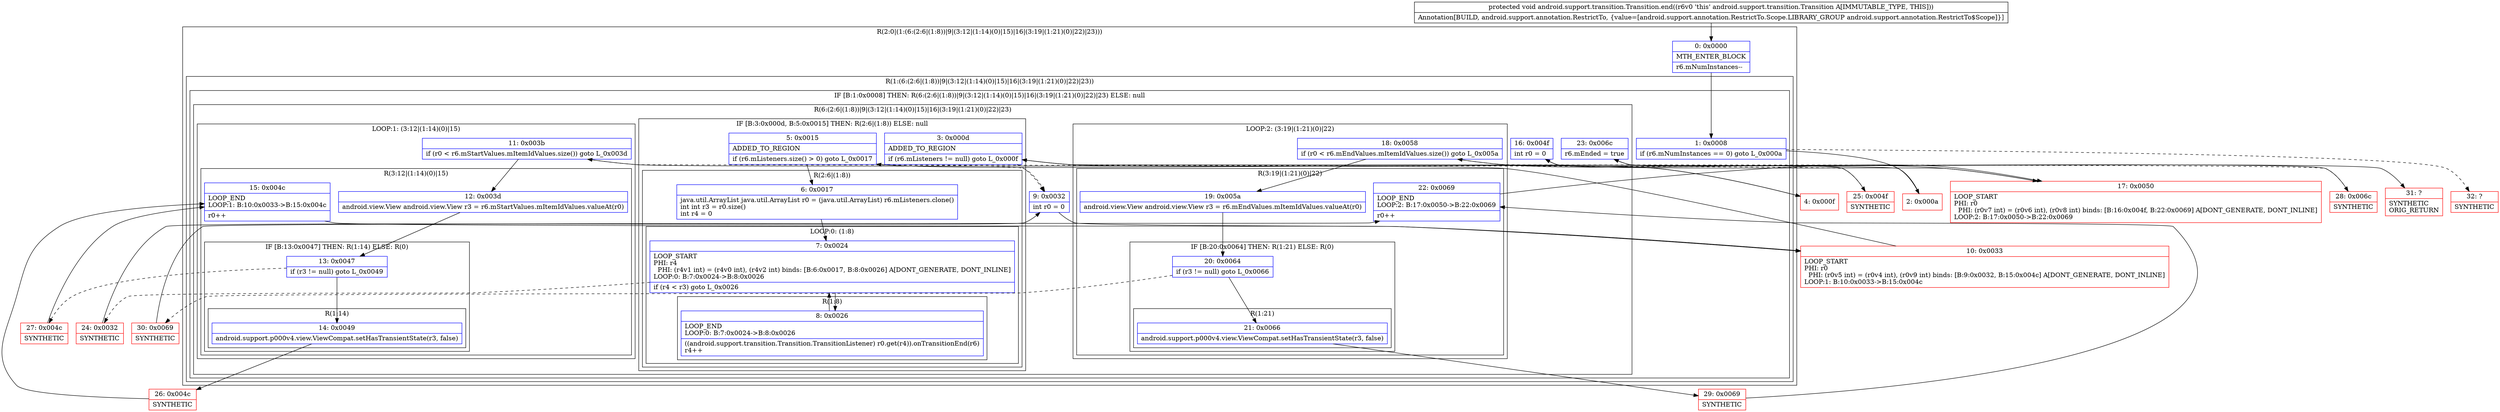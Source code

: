digraph "CFG forandroid.support.transition.Transition.end()V" {
subgraph cluster_Region_35165029 {
label = "R(2:0|(1:(6:(2:6|(1:8))|9|(3:12|(1:14)(0)|15)|16|(3:19|(1:21)(0)|22)|23)))";
node [shape=record,color=blue];
Node_0 [shape=record,label="{0\:\ 0x0000|MTH_ENTER_BLOCK\l|r6.mNumInstances\-\-\l}"];
subgraph cluster_Region_7518139 {
label = "R(1:(6:(2:6|(1:8))|9|(3:12|(1:14)(0)|15)|16|(3:19|(1:21)(0)|22)|23))";
node [shape=record,color=blue];
subgraph cluster_IfRegion_438301945 {
label = "IF [B:1:0x0008] THEN: R(6:(2:6|(1:8))|9|(3:12|(1:14)(0)|15)|16|(3:19|(1:21)(0)|22)|23) ELSE: null";
node [shape=record,color=blue];
Node_1 [shape=record,label="{1\:\ 0x0008|if (r6.mNumInstances == 0) goto L_0x000a\l}"];
subgraph cluster_Region_1702736869 {
label = "R(6:(2:6|(1:8))|9|(3:12|(1:14)(0)|15)|16|(3:19|(1:21)(0)|22)|23)";
node [shape=record,color=blue];
subgraph cluster_IfRegion_478545148 {
label = "IF [B:3:0x000d, B:5:0x0015] THEN: R(2:6|(1:8)) ELSE: null";
node [shape=record,color=blue];
Node_3 [shape=record,label="{3\:\ 0x000d|ADDED_TO_REGION\l|if (r6.mListeners != null) goto L_0x000f\l}"];
Node_5 [shape=record,label="{5\:\ 0x0015|ADDED_TO_REGION\l|if (r6.mListeners.size() \> 0) goto L_0x0017\l}"];
subgraph cluster_Region_1015469220 {
label = "R(2:6|(1:8))";
node [shape=record,color=blue];
Node_6 [shape=record,label="{6\:\ 0x0017|java.util.ArrayList java.util.ArrayList r0 = (java.util.ArrayList) r6.mListeners.clone()\lint int r3 = r0.size()\lint r4 = 0\l}"];
subgraph cluster_LoopRegion_590852406 {
label = "LOOP:0: (1:8)";
node [shape=record,color=blue];
Node_7 [shape=record,label="{7\:\ 0x0024|LOOP_START\lPHI: r4 \l  PHI: (r4v1 int) = (r4v0 int), (r4v2 int) binds: [B:6:0x0017, B:8:0x0026] A[DONT_GENERATE, DONT_INLINE]\lLOOP:0: B:7:0x0024\-\>B:8:0x0026\l|if (r4 \< r3) goto L_0x0026\l}"];
subgraph cluster_Region_854452734 {
label = "R(1:8)";
node [shape=record,color=blue];
Node_8 [shape=record,label="{8\:\ 0x0026|LOOP_END\lLOOP:0: B:7:0x0024\-\>B:8:0x0026\l|((android.support.transition.Transition.TransitionListener) r0.get(r4)).onTransitionEnd(r6)\lr4++\l}"];
}
}
}
}
Node_9 [shape=record,label="{9\:\ 0x0032|int r0 = 0\l}"];
subgraph cluster_LoopRegion_1293197921 {
label = "LOOP:1: (3:12|(1:14)(0)|15)";
node [shape=record,color=blue];
Node_11 [shape=record,label="{11\:\ 0x003b|if (r0 \< r6.mStartValues.mItemIdValues.size()) goto L_0x003d\l}"];
subgraph cluster_Region_72032038 {
label = "R(3:12|(1:14)(0)|15)";
node [shape=record,color=blue];
Node_12 [shape=record,label="{12\:\ 0x003d|android.view.View android.view.View r3 = r6.mStartValues.mItemIdValues.valueAt(r0)\l}"];
subgraph cluster_IfRegion_703010176 {
label = "IF [B:13:0x0047] THEN: R(1:14) ELSE: R(0)";
node [shape=record,color=blue];
Node_13 [shape=record,label="{13\:\ 0x0047|if (r3 != null) goto L_0x0049\l}"];
subgraph cluster_Region_442400892 {
label = "R(1:14)";
node [shape=record,color=blue];
Node_14 [shape=record,label="{14\:\ 0x0049|android.support.p000v4.view.ViewCompat.setHasTransientState(r3, false)\l}"];
}
subgraph cluster_Region_1522745266 {
label = "R(0)";
node [shape=record,color=blue];
}
}
Node_15 [shape=record,label="{15\:\ 0x004c|LOOP_END\lLOOP:1: B:10:0x0033\-\>B:15:0x004c\l|r0++\l}"];
}
}
Node_16 [shape=record,label="{16\:\ 0x004f|int r0 = 0\l}"];
subgraph cluster_LoopRegion_2108865666 {
label = "LOOP:2: (3:19|(1:21)(0)|22)";
node [shape=record,color=blue];
Node_18 [shape=record,label="{18\:\ 0x0058|if (r0 \< r6.mEndValues.mItemIdValues.size()) goto L_0x005a\l}"];
subgraph cluster_Region_1977145930 {
label = "R(3:19|(1:21)(0)|22)";
node [shape=record,color=blue];
Node_19 [shape=record,label="{19\:\ 0x005a|android.view.View android.view.View r3 = r6.mEndValues.mItemIdValues.valueAt(r0)\l}"];
subgraph cluster_IfRegion_490174778 {
label = "IF [B:20:0x0064] THEN: R(1:21) ELSE: R(0)";
node [shape=record,color=blue];
Node_20 [shape=record,label="{20\:\ 0x0064|if (r3 != null) goto L_0x0066\l}"];
subgraph cluster_Region_1104803733 {
label = "R(1:21)";
node [shape=record,color=blue];
Node_21 [shape=record,label="{21\:\ 0x0066|android.support.p000v4.view.ViewCompat.setHasTransientState(r3, false)\l}"];
}
subgraph cluster_Region_1335460926 {
label = "R(0)";
node [shape=record,color=blue];
}
}
Node_22 [shape=record,label="{22\:\ 0x0069|LOOP_END\lLOOP:2: B:17:0x0050\-\>B:22:0x0069\l|r0++\l}"];
}
}
Node_23 [shape=record,label="{23\:\ 0x006c|r6.mEnded = true\l}"];
}
}
}
}
Node_2 [shape=record,color=red,label="{2\:\ 0x000a}"];
Node_4 [shape=record,color=red,label="{4\:\ 0x000f}"];
Node_10 [shape=record,color=red,label="{10\:\ 0x0033|LOOP_START\lPHI: r0 \l  PHI: (r0v5 int) = (r0v4 int), (r0v9 int) binds: [B:9:0x0032, B:15:0x004c] A[DONT_GENERATE, DONT_INLINE]\lLOOP:1: B:10:0x0033\-\>B:15:0x004c\l}"];
Node_17 [shape=record,color=red,label="{17\:\ 0x0050|LOOP_START\lPHI: r0 \l  PHI: (r0v7 int) = (r0v6 int), (r0v8 int) binds: [B:16:0x004f, B:22:0x0069] A[DONT_GENERATE, DONT_INLINE]\lLOOP:2: B:17:0x0050\-\>B:22:0x0069\l}"];
Node_24 [shape=record,color=red,label="{24\:\ 0x0032|SYNTHETIC\l}"];
Node_25 [shape=record,color=red,label="{25\:\ 0x004f|SYNTHETIC\l}"];
Node_26 [shape=record,color=red,label="{26\:\ 0x004c|SYNTHETIC\l}"];
Node_27 [shape=record,color=red,label="{27\:\ 0x004c|SYNTHETIC\l}"];
Node_28 [shape=record,color=red,label="{28\:\ 0x006c|SYNTHETIC\l}"];
Node_29 [shape=record,color=red,label="{29\:\ 0x0069|SYNTHETIC\l}"];
Node_30 [shape=record,color=red,label="{30\:\ 0x0069|SYNTHETIC\l}"];
Node_31 [shape=record,color=red,label="{31\:\ ?|SYNTHETIC\lORIG_RETURN\l}"];
Node_32 [shape=record,color=red,label="{32\:\ ?|SYNTHETIC\l}"];
MethodNode[shape=record,label="{protected void android.support.transition.Transition.end((r6v0 'this' android.support.transition.Transition A[IMMUTABLE_TYPE, THIS]))  | Annotation[BUILD, android.support.annotation.RestrictTo, \{value=[android.support.annotation.RestrictTo.Scope.LIBRARY_GROUP android.support.annotation.RestrictTo$Scope]\}]\l}"];
MethodNode -> Node_0;
Node_0 -> Node_1;
Node_1 -> Node_2;
Node_1 -> Node_32[style=dashed];
Node_3 -> Node_4;
Node_3 -> Node_9[style=dashed];
Node_5 -> Node_6;
Node_5 -> Node_9[style=dashed];
Node_6 -> Node_7;
Node_7 -> Node_8;
Node_7 -> Node_24[style=dashed];
Node_8 -> Node_7;
Node_9 -> Node_10;
Node_11 -> Node_12;
Node_11 -> Node_25[style=dashed];
Node_12 -> Node_13;
Node_13 -> Node_14;
Node_13 -> Node_27[style=dashed];
Node_14 -> Node_26;
Node_15 -> Node_10;
Node_16 -> Node_17;
Node_18 -> Node_19;
Node_18 -> Node_28[style=dashed];
Node_19 -> Node_20;
Node_20 -> Node_21;
Node_20 -> Node_30[style=dashed];
Node_21 -> Node_29;
Node_22 -> Node_17;
Node_23 -> Node_31;
Node_2 -> Node_3;
Node_4 -> Node_5;
Node_10 -> Node_11;
Node_17 -> Node_18;
Node_24 -> Node_9;
Node_25 -> Node_16;
Node_26 -> Node_15;
Node_27 -> Node_15;
Node_28 -> Node_23;
Node_29 -> Node_22;
Node_30 -> Node_22;
}


